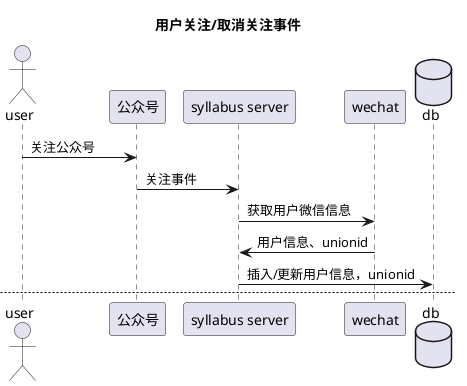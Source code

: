 @startuml
title
    用户关注/取消关注事件
end title
actor user
participant user
participant 公众号
participant "syllabus server" as syllabus
participant wechat
database db
participant db

user -> 公众号: 关注公众号
公众号 -> syllabus: 关注事件
syllabus -> wechat: 获取用户微信信息
wechat -> syllabus: 用户信息、unionid
syllabus -> db: 插入/更新用户信息，unionid

newpage

user -> 公众号: 取消关注公众号
公众号 -> syllabus: 取消关注事件
syllabus -> db: 删除对应的openid

@enduml

